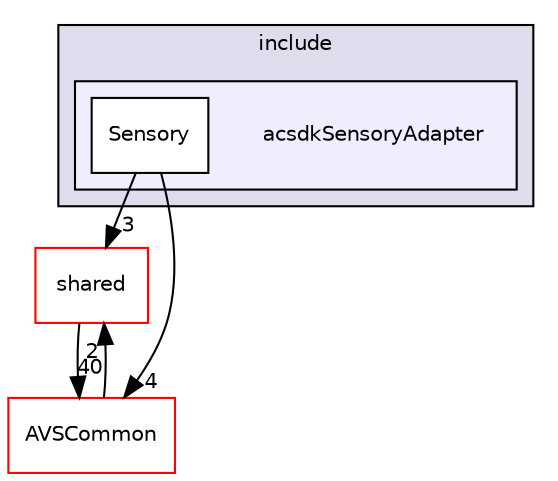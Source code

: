 digraph "/workplace/avs-device-sdk/applications/acsdkSensoryAdapter/include/acsdkSensoryAdapter" {
  compound=true
  node [ fontsize="10", fontname="Helvetica"];
  edge [ labelfontsize="10", labelfontname="Helvetica"];
  subgraph clusterdir_996c513b5c65f869edd97e6685508e04 {
    graph [ bgcolor="#ddddee", pencolor="black", label="include" fontname="Helvetica", fontsize="10", URL="dir_996c513b5c65f869edd97e6685508e04.html"]
  subgraph clusterdir_0088c65b60c455f206c69fc279aa16fc {
    graph [ bgcolor="#eeeeff", pencolor="black", label="" URL="dir_0088c65b60c455f206c69fc279aa16fc.html"];
    dir_0088c65b60c455f206c69fc279aa16fc [shape=plaintext label="acsdkSensoryAdapter"];
    dir_8735e4cccb4f658dc0680efbc8080af0 [shape=box label="Sensory" color="black" fillcolor="white" style="filled" URL="dir_8735e4cccb4f658dc0680efbc8080af0.html"];
  }
  }
  dir_9982052f7ce695d12571567315b2fafa [shape=box label="shared" fillcolor="white" style="filled" color="red" URL="dir_9982052f7ce695d12571567315b2fafa.html"];
  dir_13e65effb2bde530b17b3d5eefcd0266 [shape=box label="AVSCommon" fillcolor="white" style="filled" color="red" URL="dir_13e65effb2bde530b17b3d5eefcd0266.html"];
  dir_9982052f7ce695d12571567315b2fafa->dir_13e65effb2bde530b17b3d5eefcd0266 [headlabel="40", labeldistance=1.5 headhref="dir_000116_000017.html"];
  dir_8735e4cccb4f658dc0680efbc8080af0->dir_9982052f7ce695d12571567315b2fafa [headlabel="3", labeldistance=1.5 headhref="dir_000124_000116.html"];
  dir_8735e4cccb4f658dc0680efbc8080af0->dir_13e65effb2bde530b17b3d5eefcd0266 [headlabel="4", labeldistance=1.5 headhref="dir_000124_000017.html"];
  dir_13e65effb2bde530b17b3d5eefcd0266->dir_9982052f7ce695d12571567315b2fafa [headlabel="2", labeldistance=1.5 headhref="dir_000017_000116.html"];
}
